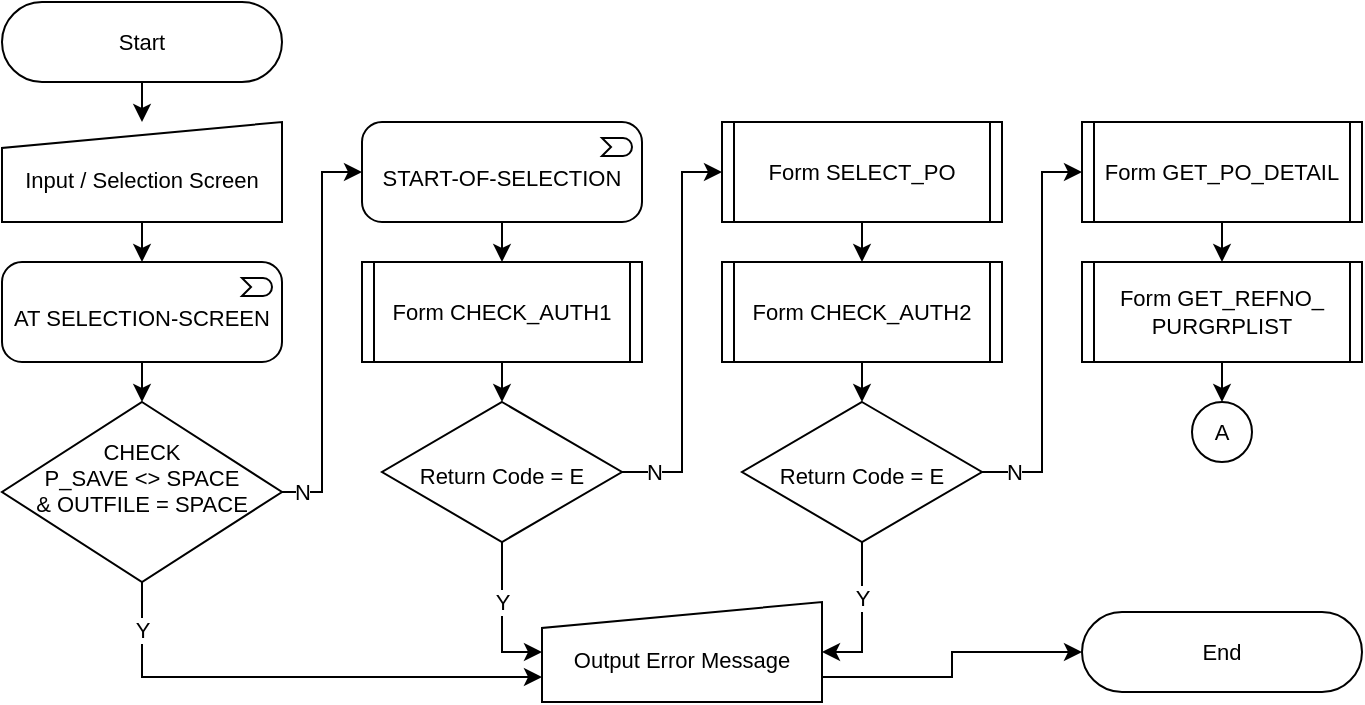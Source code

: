 <mxfile version="23.1.1" type="github">
  <diagram name="Page-1" id="eDOrAsLSd2snkXvP3JC_">
    <mxGraphModel dx="786" dy="477" grid="1" gridSize="10" guides="1" tooltips="1" connect="1" arrows="1" fold="1" page="1" pageScale="1" pageWidth="1169" pageHeight="827" math="0" shadow="0">
      <root>
        <mxCell id="0" />
        <mxCell id="1" parent="0" />
        <mxCell id="2j7GwoUURgKt9Ce0QU_s-8" style="edgeStyle=orthogonalEdgeStyle;rounded=0;orthogonalLoop=1;jettySize=auto;html=1;exitX=0.5;exitY=0.5;exitDx=0;exitDy=20;exitPerimeter=0;entryX=0.5;entryY=0;entryDx=0;entryDy=0;" edge="1" parent="1" source="2j7GwoUURgKt9Ce0QU_s-2" target="2j7GwoUURgKt9Ce0QU_s-3">
          <mxGeometry relative="1" as="geometry" />
        </mxCell>
        <mxCell id="2j7GwoUURgKt9Ce0QU_s-2" value="Start" style="html=1;dashed=0;whiteSpace=wrap;shape=mxgraph.dfd.start;fontSize=11;" vertex="1" parent="1">
          <mxGeometry x="80" y="40" width="140" height="40" as="geometry" />
        </mxCell>
        <mxCell id="2j7GwoUURgKt9Ce0QU_s-3" value="Input / Selection Screen" style="shape=manualInput;whiteSpace=wrap;html=1;fontSize=11;size=13;spacingTop=7;" vertex="1" parent="1">
          <mxGeometry x="80" y="100" width="140" height="50" as="geometry" />
        </mxCell>
        <mxCell id="2j7GwoUURgKt9Ce0QU_s-37" style="edgeStyle=orthogonalEdgeStyle;rounded=0;orthogonalLoop=1;jettySize=auto;html=1;exitX=0.5;exitY=1;exitDx=0;exitDy=0;exitPerimeter=0;entryX=0.5;entryY=0;entryDx=0;entryDy=0;" edge="1" parent="1" source="2j7GwoUURgKt9Ce0QU_s-5">
          <mxGeometry relative="1" as="geometry">
            <mxPoint x="150" y="240" as="targetPoint" />
          </mxGeometry>
        </mxCell>
        <mxCell id="2j7GwoUURgKt9Ce0QU_s-5" value="AT SELECTION-SCREEN" style="html=1;outlineConnect=0;whiteSpace=wrap;fillColor=default;shape=mxgraph.archimate3.application;appType=event;archiType=rounded;gradientColor=none;fontSize=11;spacingTop=5;" vertex="1" parent="1">
          <mxGeometry x="80" y="170" width="140" height="50" as="geometry" />
        </mxCell>
        <mxCell id="2j7GwoUURgKt9Ce0QU_s-9" style="edgeStyle=orthogonalEdgeStyle;rounded=0;orthogonalLoop=1;jettySize=auto;html=1;exitX=0.5;exitY=1;exitDx=0;exitDy=0;entryX=0.5;entryY=0;entryDx=0;entryDy=0;entryPerimeter=0;" edge="1" parent="1" source="2j7GwoUURgKt9Ce0QU_s-3" target="2j7GwoUURgKt9Ce0QU_s-5">
          <mxGeometry relative="1" as="geometry" />
        </mxCell>
        <mxCell id="2j7GwoUURgKt9Ce0QU_s-11" value="Output Error Message" style="shape=manualInput;whiteSpace=wrap;html=1;fontSize=11;size=13;spacingTop=7;" vertex="1" parent="1">
          <mxGeometry x="350" y="340" width="140" height="50" as="geometry" />
        </mxCell>
        <mxCell id="2j7GwoUURgKt9Ce0QU_s-13" value="End" style="html=1;dashed=0;whiteSpace=wrap;shape=mxgraph.dfd.start;fontSize=11;" vertex="1" parent="1">
          <mxGeometry x="620" y="345" width="140" height="40" as="geometry" />
        </mxCell>
        <mxCell id="2j7GwoUURgKt9Ce0QU_s-26" style="edgeStyle=orthogonalEdgeStyle;rounded=0;orthogonalLoop=1;jettySize=auto;html=1;exitX=0.5;exitY=1;exitDx=0;exitDy=0;exitPerimeter=0;entryX=0.5;entryY=0;entryDx=0;entryDy=0;" edge="1" parent="1" source="2j7GwoUURgKt9Ce0QU_s-18" target="2j7GwoUURgKt9Ce0QU_s-21">
          <mxGeometry relative="1" as="geometry" />
        </mxCell>
        <mxCell id="2j7GwoUURgKt9Ce0QU_s-18" value="START-OF-SELECTION" style="html=1;outlineConnect=0;whiteSpace=wrap;fillColor=default;shape=mxgraph.archimate3.application;appType=event;archiType=rounded;gradientColor=none;fontSize=11;spacingTop=5;" vertex="1" parent="1">
          <mxGeometry x="260" y="100" width="140" height="50" as="geometry" />
        </mxCell>
        <mxCell id="2j7GwoUURgKt9Ce0QU_s-27" style="edgeStyle=orthogonalEdgeStyle;rounded=0;orthogonalLoop=1;jettySize=auto;html=1;exitX=0.5;exitY=1;exitDx=0;exitDy=0;entryX=0.5;entryY=0;entryDx=0;entryDy=0;" edge="1" parent="1" source="2j7GwoUURgKt9Ce0QU_s-21" target="2j7GwoUURgKt9Ce0QU_s-25">
          <mxGeometry relative="1" as="geometry" />
        </mxCell>
        <mxCell id="2j7GwoUURgKt9Ce0QU_s-21" value="&lt;font style=&quot;font-size: 11px;&quot;&gt;Form CHECK_AUTH1&lt;br&gt;&lt;/font&gt;" style="shape=process;whiteSpace=wrap;html=1;backgroundOutline=1;fontSize=11;size=0.042;" vertex="1" parent="1">
          <mxGeometry x="260" y="170" width="140" height="50" as="geometry" />
        </mxCell>
        <mxCell id="2j7GwoUURgKt9Ce0QU_s-30" style="edgeStyle=orthogonalEdgeStyle;rounded=0;orthogonalLoop=1;jettySize=auto;html=1;exitX=0.5;exitY=1;exitDx=0;exitDy=0;entryX=0.5;entryY=0;entryDx=0;entryDy=0;" edge="1" parent="1" source="2j7GwoUURgKt9Ce0QU_s-22" target="2j7GwoUURgKt9Ce0QU_s-23">
          <mxGeometry relative="1" as="geometry" />
        </mxCell>
        <mxCell id="2j7GwoUURgKt9Ce0QU_s-22" value="&lt;font style=&quot;font-size: 11px;&quot;&gt;Form SELECT_PO&lt;br&gt;&lt;/font&gt;" style="shape=process;whiteSpace=wrap;html=1;backgroundOutline=1;fontSize=11;size=0.042;" vertex="1" parent="1">
          <mxGeometry x="440" y="100" width="140" height="50" as="geometry" />
        </mxCell>
        <mxCell id="2j7GwoUURgKt9Ce0QU_s-31" style="edgeStyle=orthogonalEdgeStyle;rounded=0;orthogonalLoop=1;jettySize=auto;html=1;exitX=0.5;exitY=1;exitDx=0;exitDy=0;entryX=0.5;entryY=0;entryDx=0;entryDy=0;" edge="1" parent="1" source="2j7GwoUURgKt9Ce0QU_s-23" target="2j7GwoUURgKt9Ce0QU_s-28">
          <mxGeometry relative="1" as="geometry" />
        </mxCell>
        <mxCell id="2j7GwoUURgKt9Ce0QU_s-23" value="&lt;font style=&quot;font-size: 11px;&quot;&gt;Form CHECK_AUTH2&lt;br&gt;&lt;/font&gt;" style="shape=process;whiteSpace=wrap;html=1;backgroundOutline=1;fontSize=11;size=0.042;" vertex="1" parent="1">
          <mxGeometry x="440" y="170" width="140" height="50" as="geometry" />
        </mxCell>
        <mxCell id="2j7GwoUURgKt9Ce0QU_s-29" style="edgeStyle=orthogonalEdgeStyle;rounded=0;orthogonalLoop=1;jettySize=auto;html=1;exitX=1;exitY=0.5;exitDx=0;exitDy=0;entryX=0;entryY=0.5;entryDx=0;entryDy=0;" edge="1" parent="1" source="2j7GwoUURgKt9Ce0QU_s-25" target="2j7GwoUURgKt9Ce0QU_s-22">
          <mxGeometry relative="1" as="geometry">
            <Array as="points">
              <mxPoint x="420" y="275" />
              <mxPoint x="420" y="125" />
            </Array>
          </mxGeometry>
        </mxCell>
        <mxCell id="2j7GwoUURgKt9Ce0QU_s-61" value="N" style="edgeLabel;html=1;align=center;verticalAlign=middle;resizable=0;points=[];" vertex="1" connectable="0" parent="2j7GwoUURgKt9Ce0QU_s-29">
          <mxGeometry x="-0.84" relative="1" as="geometry">
            <mxPoint as="offset" />
          </mxGeometry>
        </mxCell>
        <mxCell id="2j7GwoUURgKt9Ce0QU_s-46" style="edgeStyle=orthogonalEdgeStyle;rounded=0;orthogonalLoop=1;jettySize=auto;html=1;exitX=0.5;exitY=1;exitDx=0;exitDy=0;entryX=0;entryY=0.5;entryDx=0;entryDy=0;" edge="1" parent="1" source="2j7GwoUURgKt9Ce0QU_s-25" target="2j7GwoUURgKt9Ce0QU_s-11">
          <mxGeometry relative="1" as="geometry" />
        </mxCell>
        <mxCell id="2j7GwoUURgKt9Ce0QU_s-59" value="Y" style="edgeLabel;html=1;align=center;verticalAlign=middle;resizable=0;points=[];" vertex="1" connectable="0" parent="2j7GwoUURgKt9Ce0QU_s-46">
          <mxGeometry x="-0.218" relative="1" as="geometry">
            <mxPoint as="offset" />
          </mxGeometry>
        </mxCell>
        <mxCell id="2j7GwoUURgKt9Ce0QU_s-25" value="Return Code = E" style="rhombus;whiteSpace=wrap;html=1;fontSize=11;spacingTop=3;" vertex="1" parent="1">
          <mxGeometry x="270" y="240" width="120" height="70" as="geometry" />
        </mxCell>
        <mxCell id="2j7GwoUURgKt9Ce0QU_s-50" style="edgeStyle=orthogonalEdgeStyle;rounded=0;orthogonalLoop=1;jettySize=auto;html=1;exitX=1;exitY=0.5;exitDx=0;exitDy=0;entryX=0;entryY=0.5;entryDx=0;entryDy=0;" edge="1" parent="1" source="2j7GwoUURgKt9Ce0QU_s-28" target="2j7GwoUURgKt9Ce0QU_s-40">
          <mxGeometry relative="1" as="geometry">
            <Array as="points">
              <mxPoint x="600" y="275" />
              <mxPoint x="600" y="125" />
            </Array>
          </mxGeometry>
        </mxCell>
        <mxCell id="2j7GwoUURgKt9Ce0QU_s-62" value="N" style="edgeLabel;html=1;align=center;verticalAlign=middle;resizable=0;points=[];" vertex="1" connectable="0" parent="2j7GwoUURgKt9Ce0QU_s-50">
          <mxGeometry x="-0.84" relative="1" as="geometry">
            <mxPoint as="offset" />
          </mxGeometry>
        </mxCell>
        <mxCell id="2j7GwoUURgKt9Ce0QU_s-53" style="edgeStyle=orthogonalEdgeStyle;rounded=0;orthogonalLoop=1;jettySize=auto;html=1;exitX=0.5;exitY=1;exitDx=0;exitDy=0;entryX=1;entryY=0.5;entryDx=0;entryDy=0;" edge="1" parent="1" source="2j7GwoUURgKt9Ce0QU_s-28" target="2j7GwoUURgKt9Ce0QU_s-11">
          <mxGeometry relative="1" as="geometry" />
        </mxCell>
        <mxCell id="2j7GwoUURgKt9Ce0QU_s-60" value="Y" style="edgeLabel;html=1;align=center;verticalAlign=middle;resizable=0;points=[];" vertex="1" connectable="0" parent="2j7GwoUURgKt9Ce0QU_s-53">
          <mxGeometry x="-0.271" relative="1" as="geometry">
            <mxPoint as="offset" />
          </mxGeometry>
        </mxCell>
        <mxCell id="2j7GwoUURgKt9Ce0QU_s-28" value="Return Code = E" style="rhombus;whiteSpace=wrap;html=1;fontSize=11;spacingTop=3;" vertex="1" parent="1">
          <mxGeometry x="450" y="240" width="120" height="70" as="geometry" />
        </mxCell>
        <mxCell id="2j7GwoUURgKt9Ce0QU_s-51" style="edgeStyle=orthogonalEdgeStyle;rounded=0;orthogonalLoop=1;jettySize=auto;html=1;exitX=0.5;exitY=1;exitDx=0;exitDy=0;entryX=0.5;entryY=0;entryDx=0;entryDy=0;" edge="1" parent="1" source="2j7GwoUURgKt9Ce0QU_s-40" target="2j7GwoUURgKt9Ce0QU_s-41">
          <mxGeometry relative="1" as="geometry" />
        </mxCell>
        <mxCell id="2j7GwoUURgKt9Ce0QU_s-40" value="&lt;font style=&quot;font-size: 11px;&quot;&gt;Form GET_PO_DETAIL&lt;br&gt;&lt;/font&gt;" style="shape=process;whiteSpace=wrap;html=1;backgroundOutline=1;fontSize=11;size=0.042;" vertex="1" parent="1">
          <mxGeometry x="620" y="100" width="140" height="50" as="geometry" />
        </mxCell>
        <mxCell id="2j7GwoUURgKt9Ce0QU_s-73" style="edgeStyle=orthogonalEdgeStyle;rounded=0;orthogonalLoop=1;jettySize=auto;html=1;exitX=0.5;exitY=1;exitDx=0;exitDy=0;entryX=0.5;entryY=0;entryDx=0;entryDy=0;" edge="1" parent="1" source="2j7GwoUURgKt9Ce0QU_s-41" target="2j7GwoUURgKt9Ce0QU_s-72">
          <mxGeometry relative="1" as="geometry" />
        </mxCell>
        <mxCell id="2j7GwoUURgKt9Ce0QU_s-41" value="&lt;font style=&quot;font-size: 11px;&quot;&gt;Form GET_REFNO_&lt;br&gt;PURGRPLIST&lt;br&gt;&lt;/font&gt;" style="shape=process;whiteSpace=wrap;html=1;backgroundOutline=1;fontSize=11;size=0.042;" vertex="1" parent="1">
          <mxGeometry x="620" y="170" width="140" height="50" as="geometry" />
        </mxCell>
        <mxCell id="2j7GwoUURgKt9Ce0QU_s-55" style="edgeStyle=orthogonalEdgeStyle;rounded=0;orthogonalLoop=1;jettySize=auto;html=1;exitX=1;exitY=0.75;exitDx=0;exitDy=0;entryX=0;entryY=0.5;entryDx=0;entryDy=0;entryPerimeter=0;" edge="1" parent="1" source="2j7GwoUURgKt9Ce0QU_s-11" target="2j7GwoUURgKt9Ce0QU_s-13">
          <mxGeometry relative="1" as="geometry" />
        </mxCell>
        <mxCell id="2j7GwoUURgKt9Ce0QU_s-68" style="edgeStyle=orthogonalEdgeStyle;rounded=0;orthogonalLoop=1;jettySize=auto;html=1;exitX=0.5;exitY=1;exitDx=0;exitDy=0;entryX=0;entryY=0.75;entryDx=0;entryDy=0;" edge="1" parent="1" source="2j7GwoUURgKt9Ce0QU_s-67" target="2j7GwoUURgKt9Ce0QU_s-11">
          <mxGeometry relative="1" as="geometry" />
        </mxCell>
        <mxCell id="2j7GwoUURgKt9Ce0QU_s-71" value="Y" style="edgeLabel;html=1;align=center;verticalAlign=middle;resizable=0;points=[];" vertex="1" connectable="0" parent="2j7GwoUURgKt9Ce0QU_s-68">
          <mxGeometry x="-0.806" relative="1" as="geometry">
            <mxPoint as="offset" />
          </mxGeometry>
        </mxCell>
        <mxCell id="2j7GwoUURgKt9Ce0QU_s-67" value="CHECK&lt;br style=&quot;font-size: 11px;&quot;&gt;P_SAVE &amp;lt;&amp;gt; SPACE&lt;br style=&quot;font-size: 11px;&quot;&gt;&amp;amp; OUTFILE = SPACE" style="rhombus;whiteSpace=wrap;html=1;fontSize=11;spacingTop=-15;" vertex="1" parent="1">
          <mxGeometry x="80" y="240" width="140" height="90" as="geometry" />
        </mxCell>
        <mxCell id="2j7GwoUURgKt9Ce0QU_s-69" style="edgeStyle=orthogonalEdgeStyle;rounded=0;orthogonalLoop=1;jettySize=auto;html=1;exitX=1;exitY=0.5;exitDx=0;exitDy=0;entryX=0;entryY=0.5;entryDx=0;entryDy=0;entryPerimeter=0;" edge="1" parent="1" source="2j7GwoUURgKt9Ce0QU_s-67" target="2j7GwoUURgKt9Ce0QU_s-18">
          <mxGeometry relative="1" as="geometry" />
        </mxCell>
        <mxCell id="2j7GwoUURgKt9Ce0QU_s-70" value="N" style="edgeLabel;html=1;align=center;verticalAlign=middle;resizable=0;points=[];" vertex="1" connectable="0" parent="2j7GwoUURgKt9Ce0QU_s-69">
          <mxGeometry x="-0.9" relative="1" as="geometry">
            <mxPoint as="offset" />
          </mxGeometry>
        </mxCell>
        <mxCell id="2j7GwoUURgKt9Ce0QU_s-72" value="&lt;font style=&quot;font-size: 11px;&quot;&gt;A&lt;/font&gt;" style="ellipse;whiteSpace=wrap;html=1;aspect=fixed;" vertex="1" parent="1">
          <mxGeometry x="675" y="240" width="30" height="30" as="geometry" />
        </mxCell>
      </root>
    </mxGraphModel>
  </diagram>
</mxfile>
